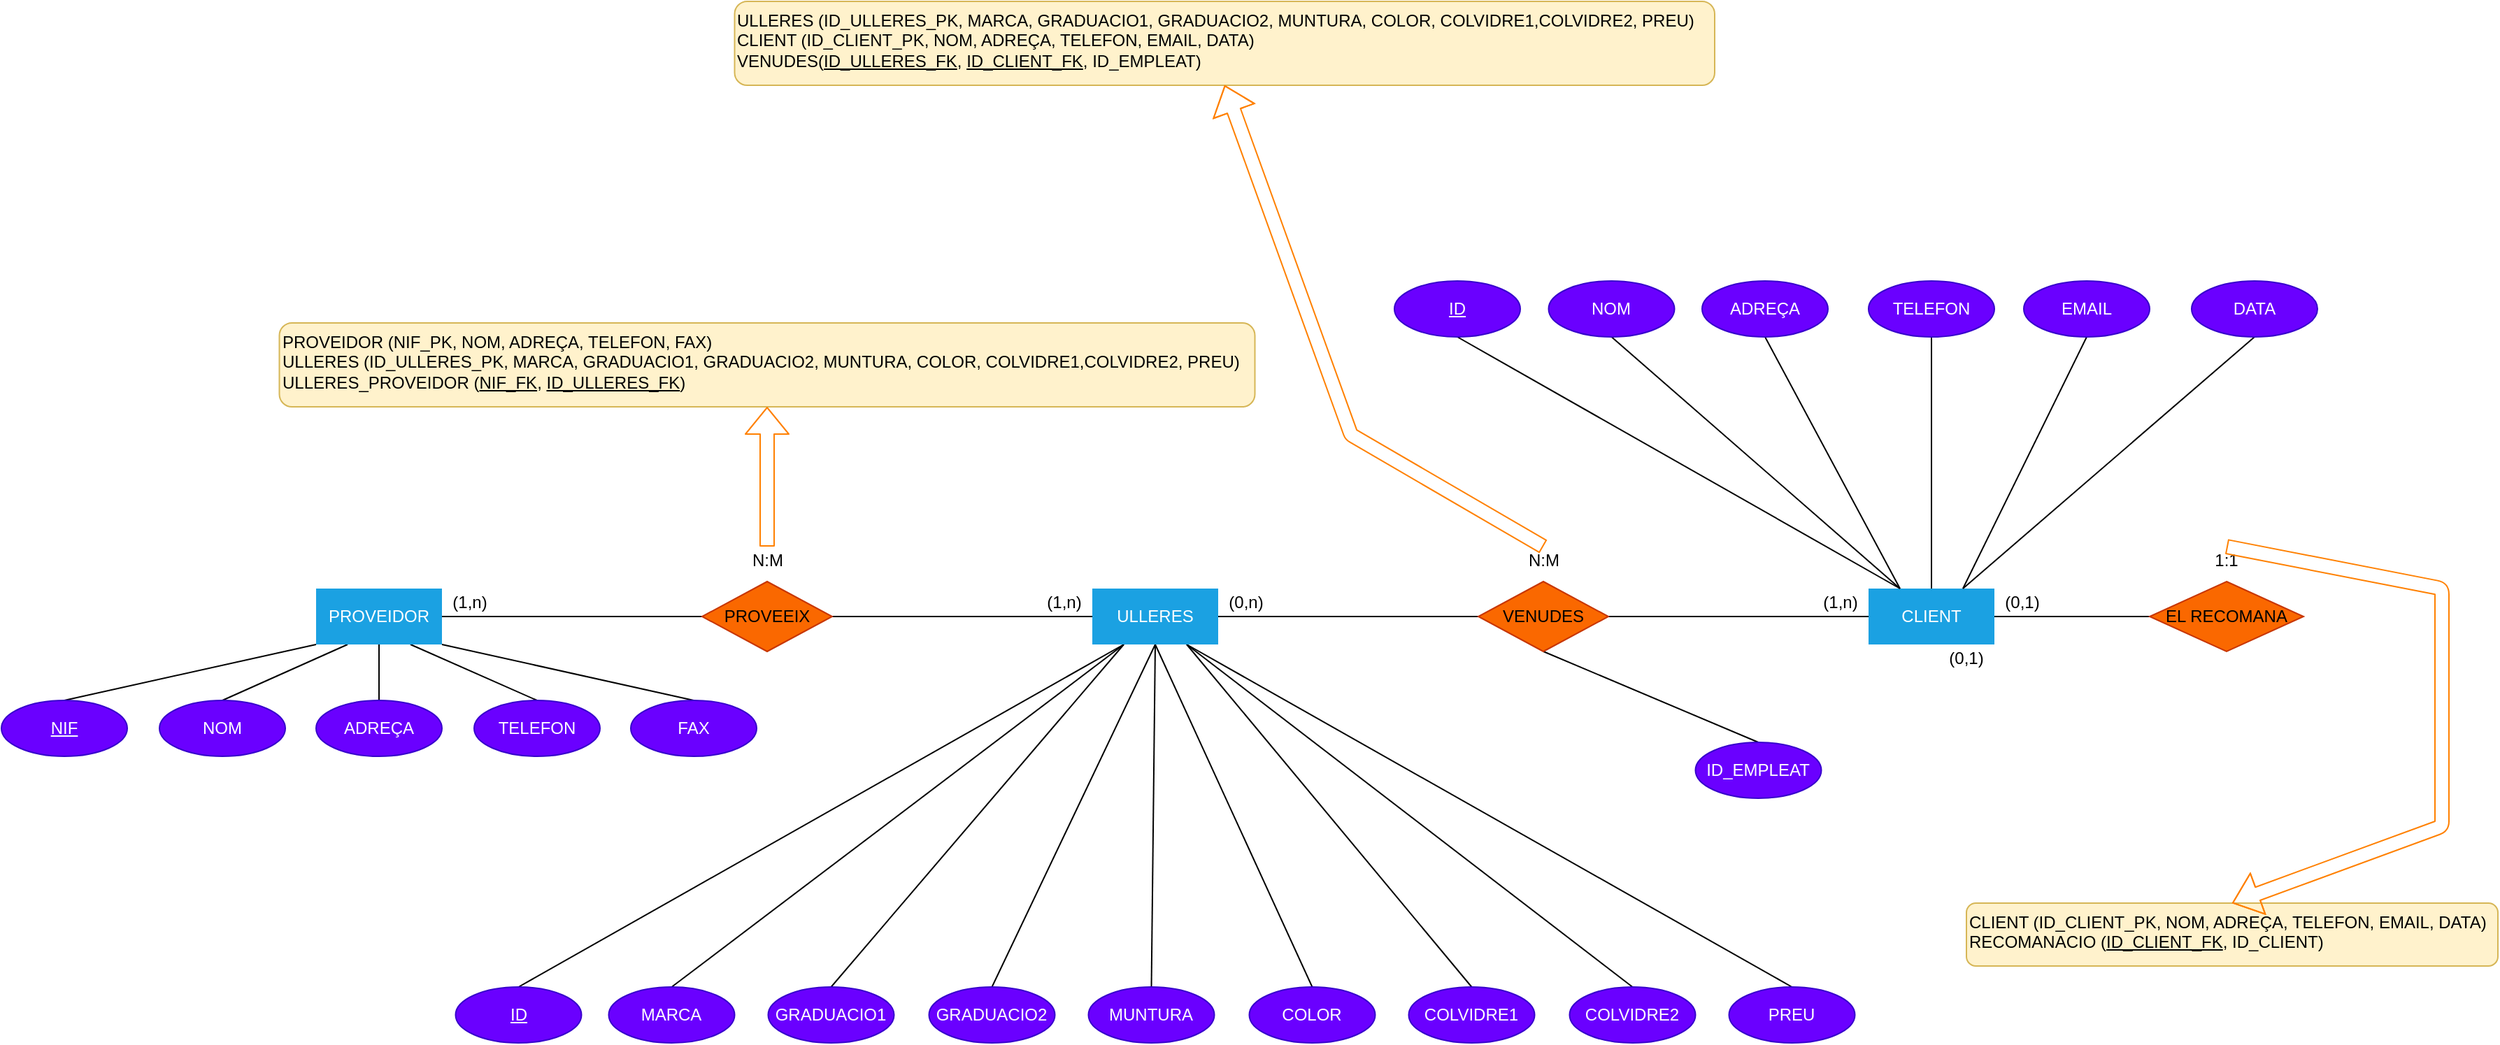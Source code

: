 <mxfile>
    <diagram id="rBOAteNxStrpbeesltaH" name="optica">
        <mxGraphModel dx="2935" dy="2447" grid="1" gridSize="10" guides="1" tooltips="1" connect="1" arrows="1" fold="1" page="1" pageScale="1" pageWidth="827" pageHeight="1169" math="0" shadow="0">
            <root>
                <mxCell id="0"/>
                <mxCell id="1" parent="0"/>
                <mxCell id="8" style="edgeStyle=none;html=1;exitX=0;exitY=1;exitDx=0;exitDy=0;entryX=0.5;entryY=0;entryDx=0;entryDy=0;endArrow=none;endFill=0;" parent="1" source="2" target="4" edge="1">
                    <mxGeometry relative="1" as="geometry"/>
                </mxCell>
                <mxCell id="9" style="edgeStyle=none;html=1;exitX=0.25;exitY=1;exitDx=0;exitDy=0;entryX=0.5;entryY=0;entryDx=0;entryDy=0;endArrow=none;endFill=0;" parent="1" source="2" target="3" edge="1">
                    <mxGeometry relative="1" as="geometry"/>
                </mxCell>
                <mxCell id="10" style="edgeStyle=none;html=1;exitX=0.5;exitY=1;exitDx=0;exitDy=0;entryX=0.5;entryY=0;entryDx=0;entryDy=0;endArrow=none;endFill=0;" parent="1" source="2" target="6" edge="1">
                    <mxGeometry relative="1" as="geometry"/>
                </mxCell>
                <mxCell id="11" style="edgeStyle=none;html=1;exitX=0.75;exitY=1;exitDx=0;exitDy=0;entryX=0.5;entryY=0;entryDx=0;entryDy=0;endArrow=none;endFill=0;" parent="1" source="2" target="7" edge="1">
                    <mxGeometry relative="1" as="geometry"/>
                </mxCell>
                <mxCell id="12" style="edgeStyle=none;html=1;exitX=1;exitY=1;exitDx=0;exitDy=0;entryX=0.5;entryY=0;entryDx=0;entryDy=0;endArrow=none;endFill=0;" parent="1" source="2" target="5" edge="1">
                    <mxGeometry relative="1" as="geometry"/>
                </mxCell>
                <mxCell id="33" style="edgeStyle=none;html=1;exitX=1;exitY=0.5;exitDx=0;exitDy=0;entryX=0;entryY=0.5;entryDx=0;entryDy=0;endArrow=none;endFill=0;" parent="1" source="2" target="32" edge="1">
                    <mxGeometry relative="1" as="geometry"/>
                </mxCell>
                <mxCell id="2" value="PROVEIDOR" style="rounded=0;whiteSpace=wrap;html=1;fillColor=#1ba1e2;fontColor=#ffffff;strokeColor=none;" parent="1" vertex="1">
                    <mxGeometry x="80" y="280" width="90" height="40" as="geometry"/>
                </mxCell>
                <mxCell id="3" value="NOM" style="ellipse;whiteSpace=wrap;html=1;fillColor=#6a00ff;strokeColor=#3700CC;fontColor=#ffffff;" parent="1" vertex="1">
                    <mxGeometry x="-32" y="360" width="90" height="40" as="geometry"/>
                </mxCell>
                <mxCell id="4" value="&lt;u&gt;NIF&lt;/u&gt;" style="ellipse;whiteSpace=wrap;html=1;fillColor=#6a00ff;strokeColor=#3700CC;fontColor=#ffffff;" parent="1" vertex="1">
                    <mxGeometry x="-145" y="360" width="90" height="40" as="geometry"/>
                </mxCell>
                <mxCell id="5" value="FAX" style="ellipse;whiteSpace=wrap;html=1;fillColor=#6a00ff;strokeColor=#3700CC;fontColor=#ffffff;" parent="1" vertex="1">
                    <mxGeometry x="305" y="360" width="90" height="40" as="geometry"/>
                </mxCell>
                <mxCell id="6" value="ADREÇA" style="ellipse;whiteSpace=wrap;html=1;fillColor=#6a00ff;strokeColor=#3700CC;fontColor=#ffffff;" parent="1" vertex="1">
                    <mxGeometry x="80" y="360" width="90" height="40" as="geometry"/>
                </mxCell>
                <mxCell id="7" value="TELEFON" style="ellipse;whiteSpace=wrap;html=1;fillColor=#6a00ff;strokeColor=#3700CC;fontColor=#ffffff;" parent="1" vertex="1">
                    <mxGeometry x="193" y="360" width="90" height="40" as="geometry"/>
                </mxCell>
                <mxCell id="23" style="edgeStyle=none;html=1;exitX=0.25;exitY=1;exitDx=0;exitDy=0;entryX=0.5;entryY=0;entryDx=0;entryDy=0;endArrow=none;endFill=0;" parent="1" source="13" target="22" edge="1">
                    <mxGeometry relative="1" as="geometry"/>
                </mxCell>
                <mxCell id="24" style="edgeStyle=none;html=1;exitX=0.25;exitY=1;exitDx=0;exitDy=0;entryX=0.5;entryY=0;entryDx=0;entryDy=0;endArrow=none;endFill=0;" parent="1" source="13" target="14" edge="1">
                    <mxGeometry relative="1" as="geometry"/>
                </mxCell>
                <mxCell id="25" style="edgeStyle=none;html=1;exitX=0.25;exitY=1;exitDx=0;exitDy=0;entryX=0.5;entryY=0;entryDx=0;entryDy=0;endArrow=none;endFill=0;" parent="1" source="13" target="15" edge="1">
                    <mxGeometry relative="1" as="geometry"/>
                </mxCell>
                <mxCell id="26" style="edgeStyle=none;html=1;exitX=0.5;exitY=1;exitDx=0;exitDy=0;entryX=0.5;entryY=0;entryDx=0;entryDy=0;endArrow=none;endFill=0;" parent="1" source="13" target="16" edge="1">
                    <mxGeometry relative="1" as="geometry"/>
                </mxCell>
                <mxCell id="27" style="edgeStyle=none;html=1;exitX=0.5;exitY=1;exitDx=0;exitDy=0;entryX=0.5;entryY=0;entryDx=0;entryDy=0;endArrow=none;endFill=0;" parent="1" source="13" target="17" edge="1">
                    <mxGeometry relative="1" as="geometry"/>
                </mxCell>
                <mxCell id="28" style="edgeStyle=none;html=1;exitX=0.5;exitY=1;exitDx=0;exitDy=0;entryX=0.5;entryY=0;entryDx=0;entryDy=0;endArrow=none;endFill=0;" parent="1" source="13" target="18" edge="1">
                    <mxGeometry relative="1" as="geometry"/>
                </mxCell>
                <mxCell id="29" style="edgeStyle=none;html=1;exitX=0.75;exitY=1;exitDx=0;exitDy=0;entryX=0.5;entryY=0;entryDx=0;entryDy=0;endArrow=none;endFill=0;" parent="1" source="13" target="19" edge="1">
                    <mxGeometry relative="1" as="geometry"/>
                </mxCell>
                <mxCell id="30" style="edgeStyle=none;html=1;exitX=0.75;exitY=1;exitDx=0;exitDy=0;entryX=0.5;entryY=0;entryDx=0;entryDy=0;endArrow=none;endFill=0;" parent="1" source="13" target="20" edge="1">
                    <mxGeometry relative="1" as="geometry"/>
                </mxCell>
                <mxCell id="31" style="edgeStyle=none;html=1;exitX=0.75;exitY=1;exitDx=0;exitDy=0;entryX=0.5;entryY=0;entryDx=0;entryDy=0;endArrow=none;endFill=0;" parent="1" source="13" target="21" edge="1">
                    <mxGeometry relative="1" as="geometry"/>
                </mxCell>
                <mxCell id="37" style="edgeStyle=none;html=1;exitX=1;exitY=0.5;exitDx=0;exitDy=0;entryX=0;entryY=0.5;entryDx=0;entryDy=0;endArrow=none;endFill=0;" parent="1" source="13" target="36" edge="1">
                    <mxGeometry relative="1" as="geometry"/>
                </mxCell>
                <mxCell id="13" value="ULLERES" style="rounded=0;whiteSpace=wrap;html=1;fillColor=#1ba1e2;fontColor=#ffffff;strokeColor=none;" parent="1" vertex="1">
                    <mxGeometry x="635" y="280" width="90" height="40" as="geometry"/>
                </mxCell>
                <mxCell id="14" value="MARCA" style="ellipse;whiteSpace=wrap;html=1;fillColor=#6a00ff;strokeColor=#3700CC;fontColor=#ffffff;" parent="1" vertex="1">
                    <mxGeometry x="289.25" y="565" width="90" height="40" as="geometry"/>
                </mxCell>
                <mxCell id="15" value="GRADUACIO1" style="ellipse;whiteSpace=wrap;html=1;fillColor=#6a00ff;strokeColor=#3700CC;fontColor=#ffffff;" parent="1" vertex="1">
                    <mxGeometry x="403.25" y="565" width="90" height="40" as="geometry"/>
                </mxCell>
                <mxCell id="16" value="GRADUACIO2" style="ellipse;whiteSpace=wrap;html=1;fillColor=#6a00ff;strokeColor=#3700CC;fontColor=#ffffff;" parent="1" vertex="1">
                    <mxGeometry x="518.25" y="565" width="90" height="40" as="geometry"/>
                </mxCell>
                <mxCell id="17" value="MUNTURA" style="ellipse;whiteSpace=wrap;html=1;fillColor=#6a00ff;strokeColor=#3700CC;fontColor=#ffffff;" parent="1" vertex="1">
                    <mxGeometry x="632.25" y="565" width="90" height="40" as="geometry"/>
                </mxCell>
                <mxCell id="18" value="COLOR" style="ellipse;whiteSpace=wrap;html=1;fillColor=#6a00ff;strokeColor=#3700CC;fontColor=#ffffff;" parent="1" vertex="1">
                    <mxGeometry x="747.25" y="565" width="90" height="40" as="geometry"/>
                </mxCell>
                <mxCell id="19" value="COLVIDRE1" style="ellipse;whiteSpace=wrap;html=1;fillColor=#6a00ff;strokeColor=#3700CC;fontColor=#ffffff;" parent="1" vertex="1">
                    <mxGeometry x="861.25" y="565" width="90" height="40" as="geometry"/>
                </mxCell>
                <mxCell id="20" value="COLVIDRE2" style="ellipse;whiteSpace=wrap;html=1;fillColor=#6a00ff;strokeColor=#3700CC;fontColor=#ffffff;" parent="1" vertex="1">
                    <mxGeometry x="976.25" y="565" width="90" height="40" as="geometry"/>
                </mxCell>
                <mxCell id="21" value="PREU" style="ellipse;whiteSpace=wrap;html=1;fillColor=#6a00ff;strokeColor=#3700CC;fontColor=#ffffff;" parent="1" vertex="1">
                    <mxGeometry x="1090.25" y="565" width="90" height="40" as="geometry"/>
                </mxCell>
                <mxCell id="22" value="&lt;u&gt;ID&lt;/u&gt;" style="ellipse;whiteSpace=wrap;html=1;fillColor=#6a00ff;strokeColor=#3700CC;fontColor=#ffffff;" parent="1" vertex="1">
                    <mxGeometry x="179.75" y="565" width="90" height="40" as="geometry"/>
                </mxCell>
                <mxCell id="34" style="edgeStyle=none;html=1;exitX=1;exitY=0.5;exitDx=0;exitDy=0;entryX=0;entryY=0.5;entryDx=0;entryDy=0;endArrow=none;endFill=0;" parent="1" source="32" target="13" edge="1">
                    <mxGeometry relative="1" as="geometry"/>
                </mxCell>
                <mxCell id="32" value="PROVEEIX" style="rhombus;whiteSpace=wrap;html=1;fillColor=#fa6800;strokeColor=#C73500;fontColor=#000000;" parent="1" vertex="1">
                    <mxGeometry x="356" y="275" width="93" height="50" as="geometry"/>
                </mxCell>
                <mxCell id="55" style="edgeStyle=none;html=1;exitX=1;exitY=0.5;exitDx=0;exitDy=0;entryX=0;entryY=0.5;entryDx=0;entryDy=0;endArrow=none;endFill=0;" parent="1" source="35" target="54" edge="1">
                    <mxGeometry relative="1" as="geometry"/>
                </mxCell>
                <mxCell id="80" style="edgeStyle=none;html=1;exitX=0.5;exitY=1;exitDx=0;exitDy=0;entryX=0.5;entryY=1;entryDx=0;entryDy=0;endArrow=none;endFill=0;strokeColor=#FFFFFF;" parent="1" source="35" target="54" edge="1">
                    <mxGeometry relative="1" as="geometry">
                        <Array as="points">
                            <mxPoint x="1235" y="420"/>
                            <mxPoint x="1446" y="420"/>
                        </Array>
                    </mxGeometry>
                </mxCell>
                <mxCell id="35" value="CLIENT" style="rounded=0;whiteSpace=wrap;html=1;fillColor=#1ba1e2;fontColor=#ffffff;strokeColor=none;" parent="1" vertex="1">
                    <mxGeometry x="1190" y="280" width="90" height="40" as="geometry"/>
                </mxCell>
                <mxCell id="38" style="edgeStyle=none;html=1;exitX=1;exitY=0.5;exitDx=0;exitDy=0;entryX=0;entryY=0.5;entryDx=0;entryDy=0;endArrow=none;endFill=0;" parent="1" source="36" target="35" edge="1">
                    <mxGeometry relative="1" as="geometry"/>
                </mxCell>
                <mxCell id="61" style="edgeStyle=none;html=1;exitX=0.5;exitY=1;exitDx=0;exitDy=0;entryX=0.5;entryY=0;entryDx=0;entryDy=0;endArrow=none;endFill=0;" parent="1" source="36" target="60" edge="1">
                    <mxGeometry relative="1" as="geometry"/>
                </mxCell>
                <mxCell id="36" value="VENUDES" style="rhombus;whiteSpace=wrap;html=1;fillColor=#fa6800;strokeColor=#C73500;fontColor=#000000;" parent="1" vertex="1">
                    <mxGeometry x="911" y="275" width="93" height="50" as="geometry"/>
                </mxCell>
                <mxCell id="46" style="edgeStyle=none;html=1;exitX=0.5;exitY=1;exitDx=0;exitDy=0;entryX=0.25;entryY=0;entryDx=0;entryDy=0;endArrow=none;endFill=0;" parent="1" source="39" target="35" edge="1">
                    <mxGeometry relative="1" as="geometry"/>
                </mxCell>
                <mxCell id="39" value="&lt;u&gt;ID&lt;/u&gt;" style="ellipse;whiteSpace=wrap;html=1;fillColor=#6a00ff;strokeColor=#3700CC;fontColor=#ffffff;flipH=0;" parent="1" vertex="1">
                    <mxGeometry x="851" y="60" width="90" height="40" as="geometry"/>
                </mxCell>
                <mxCell id="47" style="edgeStyle=none;html=1;exitX=0.5;exitY=1;exitDx=0;exitDy=0;entryX=0.25;entryY=0;entryDx=0;entryDy=0;endArrow=none;endFill=0;" parent="1" source="40" target="35" edge="1">
                    <mxGeometry relative="1" as="geometry"/>
                </mxCell>
                <mxCell id="40" value="NOM" style="ellipse;whiteSpace=wrap;html=1;fillColor=#6a00ff;strokeColor=#3700CC;fontColor=#ffffff;flipH=0;" parent="1" vertex="1">
                    <mxGeometry x="961.25" y="60" width="90" height="40" as="geometry"/>
                </mxCell>
                <mxCell id="48" style="edgeStyle=none;html=1;exitX=0.5;exitY=1;exitDx=0;exitDy=0;entryX=0.25;entryY=0;entryDx=0;entryDy=0;endArrow=none;endFill=0;" parent="1" source="41" target="35" edge="1">
                    <mxGeometry relative="1" as="geometry"/>
                </mxCell>
                <mxCell id="41" value="ADREÇA" style="ellipse;whiteSpace=wrap;html=1;fillColor=#6a00ff;strokeColor=#3700CC;fontColor=#ffffff;flipH=0;" parent="1" vertex="1">
                    <mxGeometry x="1071" y="60" width="90" height="40" as="geometry"/>
                </mxCell>
                <mxCell id="49" style="edgeStyle=none;html=1;exitX=0.5;exitY=1;exitDx=0;exitDy=0;entryX=0.5;entryY=0;entryDx=0;entryDy=0;endArrow=none;endFill=0;" parent="1" source="42" target="35" edge="1">
                    <mxGeometry relative="1" as="geometry"/>
                </mxCell>
                <mxCell id="42" value="TELEFON" style="ellipse;whiteSpace=wrap;html=1;fillColor=#6a00ff;strokeColor=#3700CC;fontColor=#ffffff;flipH=0;" parent="1" vertex="1">
                    <mxGeometry x="1190" y="60" width="90" height="40" as="geometry"/>
                </mxCell>
                <mxCell id="50" style="edgeStyle=none;html=1;exitX=0.5;exitY=1;exitDx=0;exitDy=0;entryX=0.75;entryY=0;entryDx=0;entryDy=0;endArrow=none;endFill=0;" parent="1" source="43" target="35" edge="1">
                    <mxGeometry relative="1" as="geometry"/>
                </mxCell>
                <mxCell id="43" value="EMAIL" style="ellipse;whiteSpace=wrap;html=1;fillColor=#6a00ff;strokeColor=#3700CC;fontColor=#ffffff;flipH=0;" parent="1" vertex="1">
                    <mxGeometry x="1301" y="60" width="90" height="40" as="geometry"/>
                </mxCell>
                <mxCell id="51" style="edgeStyle=none;html=1;exitX=0.5;exitY=1;exitDx=0;exitDy=0;entryX=0.75;entryY=0;entryDx=0;entryDy=0;endArrow=none;endFill=0;" parent="1" source="44" target="35" edge="1">
                    <mxGeometry relative="1" as="geometry"/>
                </mxCell>
                <mxCell id="44" value="DATA" style="ellipse;whiteSpace=wrap;html=1;fillColor=#6a00ff;strokeColor=#3700CC;fontColor=#ffffff;flipH=0;" parent="1" vertex="1">
                    <mxGeometry x="1421" y="60" width="90" height="40" as="geometry"/>
                </mxCell>
                <mxCell id="54" value="EL RECOMANA" style="rhombus;whiteSpace=wrap;html=1;fillColor=#fa6800;strokeColor=#C73500;fontColor=#000000;" parent="1" vertex="1">
                    <mxGeometry x="1391" y="275" width="110" height="50" as="geometry"/>
                </mxCell>
                <mxCell id="60" value="ID_EMPLEAT" style="ellipse;whiteSpace=wrap;html=1;fillColor=#6a00ff;strokeColor=#3700CC;fontColor=#ffffff;align=center;" parent="1" vertex="1">
                    <mxGeometry x="1066.25" y="390" width="90" height="40" as="geometry"/>
                </mxCell>
                <mxCell id="66" value="(1,n)" style="text;html=1;strokeColor=none;fillColor=none;align=center;verticalAlign=middle;whiteSpace=wrap;rounded=0;" parent="1" vertex="1">
                    <mxGeometry x="595" y="280" width="40" height="20" as="geometry"/>
                </mxCell>
                <mxCell id="67" value="(1,n)" style="text;html=1;strokeColor=none;fillColor=none;align=center;verticalAlign=middle;whiteSpace=wrap;rounded=0;" parent="1" vertex="1">
                    <mxGeometry x="170" y="280" width="40" height="20" as="geometry"/>
                </mxCell>
                <mxCell id="68" value="(0,n)" style="text;html=1;strokeColor=none;fillColor=none;align=center;verticalAlign=middle;whiteSpace=wrap;rounded=0;" parent="1" vertex="1">
                    <mxGeometry x="725" y="280" width="40" height="20" as="geometry"/>
                </mxCell>
                <mxCell id="69" value="(1,n)" style="text;html=1;strokeColor=none;fillColor=none;align=center;verticalAlign=middle;whiteSpace=wrap;rounded=0;" parent="1" vertex="1">
                    <mxGeometry x="1150" y="280" width="40" height="20" as="geometry"/>
                </mxCell>
                <mxCell id="70" value="(0,1)" style="text;html=1;strokeColor=none;fillColor=none;align=center;verticalAlign=middle;whiteSpace=wrap;rounded=0;" parent="1" vertex="1">
                    <mxGeometry x="1280" y="280" width="40" height="20" as="geometry"/>
                </mxCell>
                <mxCell id="72" value="N:M" style="text;html=1;strokeColor=none;fillColor=none;align=center;verticalAlign=middle;whiteSpace=wrap;rounded=0;" parent="1" vertex="1">
                    <mxGeometry x="382.5" y="250" width="40" height="20" as="geometry"/>
                </mxCell>
                <mxCell id="73" value="N:M" style="text;html=1;strokeColor=none;fillColor=none;align=center;verticalAlign=middle;whiteSpace=wrap;rounded=0;" parent="1" vertex="1">
                    <mxGeometry x="937.5" y="250" width="40" height="20" as="geometry"/>
                </mxCell>
                <mxCell id="74" value="1:1" style="text;html=1;strokeColor=none;fillColor=none;align=center;verticalAlign=middle;whiteSpace=wrap;rounded=0;" parent="1" vertex="1">
                    <mxGeometry x="1426" y="250" width="40" height="20" as="geometry"/>
                </mxCell>
                <mxCell id="75" value="&lt;font color=&quot;#000000&quot;&gt;PROVEIDOR (NIF_PK, NOM, ADREÇA, TELEFON, FAX)&lt;br&gt;ULLERES (ID_ULLERES_PK, MARCA, GRADUACIO1, GRADUACIO2, MUNTURA, COLOR, COLVIDRE1,COLVIDRE2, PREU)&lt;br&gt;ULLERES_PROVEIDOR (&lt;u&gt;NIF_FK&lt;/u&gt;, &lt;u&gt;ID_ULLERES_FK&lt;/u&gt;)&lt;br&gt;&lt;/font&gt;" style="rounded=1;whiteSpace=wrap;html=1;strokeColor=#d6b656;strokeWidth=1;align=left;verticalAlign=top;fillColor=#fff2cc;" parent="1" vertex="1">
                    <mxGeometry x="53.75" y="90" width="697.5" height="60" as="geometry"/>
                </mxCell>
                <mxCell id="76" value="" style="shape=flexArrow;endArrow=classic;html=1;entryX=0.5;entryY=1;entryDx=0;entryDy=0;exitX=0.5;exitY=0;exitDx=0;exitDy=0;fillColor=none;strokeColor=#FF8000;" parent="1" source="72" target="75" edge="1">
                    <mxGeometry width="50" height="50" relative="1" as="geometry">
                        <mxPoint x="402" y="230" as="sourcePoint"/>
                        <mxPoint x="453.25" y="200" as="targetPoint"/>
                    </mxGeometry>
                </mxCell>
                <mxCell id="77" value="&lt;font color=&quot;#000000&quot;&gt;ULLERES (ID_ULLERES_PK, MARCA, GRADUACIO1, GRADUACIO2, MUNTURA, COLOR, COLVIDRE1,COLVIDRE2, PREU)&lt;br&gt;CLIENT (ID_CLIENT_PK, NOM, ADREÇA, TELEFON, EMAIL, DATA)&lt;br&gt;VENUDES(&lt;u&gt;ID_ULLERES_FK&lt;/u&gt;, &lt;u&gt;ID_CLIENT_FK&lt;/u&gt;, ID_EMPLEAT)&lt;br&gt;&lt;/font&gt;" style="rounded=1;whiteSpace=wrap;html=1;strokeColor=#d6b656;strokeWidth=1;align=left;verticalAlign=top;fillColor=#fff2cc;" parent="1" vertex="1">
                    <mxGeometry x="379.25" y="-140" width="700.75" height="60" as="geometry"/>
                </mxCell>
                <mxCell id="78" value="" style="shape=flexArrow;endArrow=classic;html=1;entryX=0.5;entryY=1;entryDx=0;entryDy=0;exitX=0.5;exitY=0;exitDx=0;exitDy=0;fillColor=none;strokeColor=#FF8000;" parent="1" source="73" target="77" edge="1">
                    <mxGeometry width="50" height="50" relative="1" as="geometry">
                        <mxPoint x="810" y="170" as="sourcePoint"/>
                        <mxPoint x="810" y="70" as="targetPoint"/>
                        <Array as="points">
                            <mxPoint x="820" y="170"/>
                        </Array>
                    </mxGeometry>
                </mxCell>
                <mxCell id="79" value="&lt;font color=&quot;#000000&quot;&gt;CLIENT (ID_CLIENT_PK, NOM, ADREÇA, TELEFON, EMAIL, DATA)&lt;br&gt;RECOMANACIO (&lt;u&gt;ID_CLIENT_FK&lt;/u&gt;, ID_CLIENT)&lt;br&gt;&lt;br&gt;&lt;/font&gt;" style="rounded=1;whiteSpace=wrap;html=1;strokeColor=#d6b656;strokeWidth=1;align=left;verticalAlign=top;fillColor=#fff2cc;" parent="1" vertex="1">
                    <mxGeometry x="1260" y="505" width="380" height="45" as="geometry"/>
                </mxCell>
                <mxCell id="81" value="(0,1)" style="text;html=1;strokeColor=none;fillColor=none;align=center;verticalAlign=middle;whiteSpace=wrap;rounded=0;" parent="1" vertex="1">
                    <mxGeometry x="1240" y="320" width="40" height="20" as="geometry"/>
                </mxCell>
                <mxCell id="82" value="" style="shape=flexArrow;endArrow=classic;html=1;entryX=0.5;entryY=0;entryDx=0;entryDy=0;fillColor=none;strokeColor=#FF8000;exitX=0.5;exitY=0;exitDx=0;exitDy=0;" edge="1" parent="1" source="74" target="79">
                    <mxGeometry width="50" height="50" relative="1" as="geometry">
                        <mxPoint x="1555" y="220" as="sourcePoint"/>
                        <mxPoint x="1479.995" y="175" as="targetPoint"/>
                        <Array as="points">
                            <mxPoint x="1600" y="280"/>
                            <mxPoint x="1600" y="450"/>
                        </Array>
                    </mxGeometry>
                </mxCell>
            </root>
        </mxGraphModel>
    </diagram>
</mxfile>